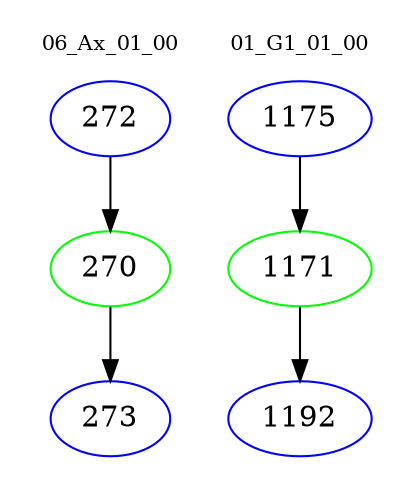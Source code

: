 digraph{
subgraph cluster_0 {
color = white
label = "06_Ax_01_00";
fontsize=10;
T0_272 [label="272", color="blue"]
T0_272 -> T0_270 [color="black"]
T0_270 [label="270", color="green"]
T0_270 -> T0_273 [color="black"]
T0_273 [label="273", color="blue"]
}
subgraph cluster_1 {
color = white
label = "01_G1_01_00";
fontsize=10;
T1_1175 [label="1175", color="blue"]
T1_1175 -> T1_1171 [color="black"]
T1_1171 [label="1171", color="green"]
T1_1171 -> T1_1192 [color="black"]
T1_1192 [label="1192", color="blue"]
}
}
